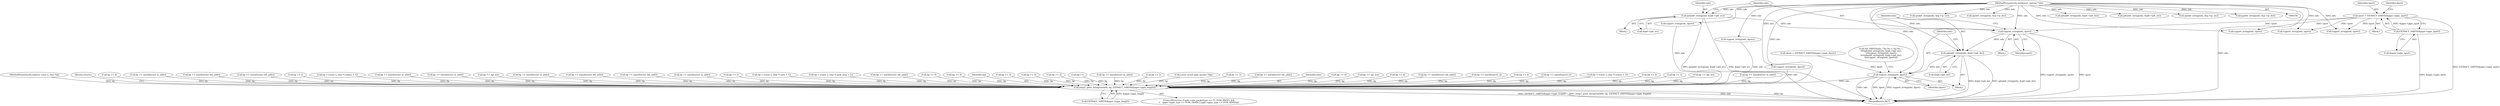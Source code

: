 digraph "0_tcpdump_4601c685e7fd19c3724d5e499c69b8d3ec49933e@pointer" {
"1000244" [label="(Call,ip6addr_string(ndo, &ip6->ip6_dst))"];
"1000240" [label="(Call,tcpport_string(ndo, sport))"];
"1000233" [label="(Call,ip6addr_string(ndo, &ip6->ip6_src))"];
"1000107" [label="(MethodParameterIn,netdissect_options *ndo)"];
"1000203" [label="(Call,sport = EXTRACT_16BITS(&pgm->pgm_sport))"];
"1000205" [label="(Call,EXTRACT_16BITS(&pgm->pgm_sport))"];
"1000250" [label="(Call,tcpport_string(ndo, dport))"];
"1001997" [label="(Call,zmtp1_print_datagram(ndo, bp, EXTRACT_16BITS(&pgm->pgm_length)))"];
"1001218" [label="(Call,bp += 4)"];
"1000203" [label="(Call,sport = EXTRACT_16BITS(&pgm->pgm_sport))"];
"1001186" [label="(Call,bp += 4)"];
"1000246" [label="(Call,&ip6->ip6_dst)"];
"1000232" [label="(Block,)"];
"1000313" [label="(Call,tcpport_string(ndo, dport))"];
"1000252" [label="(Identifier,dport)"];
"1000204" [label="(Identifier,sport)"];
"1001961" [label="(Call,bp += opt_len)"];
"1000243" [label="(Block,)"];
"1001529" [label="(Call,bp += 4)"];
"1000561" [label="(Call,bp += sizeof(struct in6_addr))"];
"1000282" [label="(Call,ipaddr_string(ndo, &ip->ip_src))"];
"1000245" [label="(Identifier,ndo)"];
"1002000" [label="(Call,EXTRACT_16BITS(&pgm->pgm_length))"];
"1000604" [label="(Call,bp += sizeof(uint32_t))"];
"1001134" [label="(Call,bp += 4)"];
"1000978" [label="(Call,bp += sizeof(uint16_t))"];
"1000699" [label="(Call,bp = (const u_char *) (rdata + 1))"];
"1001304" [label="(Call,bp += 4)"];
"1001687" [label="(Call,bp += 2)"];
"1000196" [label="(Call,ipaddr_string(ndo, &ip->ip_dst))"];
"1001979" [label="(ControlStructure,if (ndo->ndo_packettype == PT_PGM_ZMTP1 &&\n\t    (pgm->pgm_type == PGM_ODATA || pgm->pgm_type == PGM_RDATA)))"];
"1001575" [label="(Call,bp += opt_len)"];
"1000206" [label="(Call,&pgm->pgm_sport)"];
"1001377" [label="(Call,bp += sizeof(struct in_addr))"];
"1000108" [label="(MethodParameterIn,register const u_char *bp)"];
"1000111" [label="(Block,)"];
"1002005" [label="(Return,return;)"];
"1000235" [label="(Call,&ip6->ip6_src)"];
"1000244" [label="(Call,ip6addr_string(ndo, &ip6->ip6_dst))"];
"1001494" [label="(Call,bp += 4)"];
"1000251" [label="(Identifier,ndo)"];
"1001890" [label="(Call,bp += sizeof(struct in_addr))"];
"1000810" [label="(Call,bp += sizeof(struct in6_addr))"];
"1000310" [label="(Call,tcpport_string(ndo, sport))"];
"1000434" [label="(Call,bp += sizeof(struct in6_addr))"];
"1001623" [label="(Call,bp += 2)"];
"1000662" [label="(Call,bp = (const u_char *) (odata + 1))"];
"1000794" [label="(Call,bp += sizeof(struct in_addr))"];
"1000289" [label="(Call,tcpport_string(ndo, sport))"];
"1000299" [label="(Call,tcpport_string(ndo, dport))"];
"1000545" [label="(Call,bp += sizeof(struct in_addr))"];
"1001665" [label="(Call,bp += opt_len)"];
"1000418" [label="(Call,bp += sizeof(struct in_addr))"];
"1000239" [label="(Block,)"];
"1000210" [label="(Call,dport = EXTRACT_16BITS(&pgm->pgm_dport))"];
"1001416" [label="(Call,bp += sizeof(struct in6_addr))"];
"1000175" [label="(Call,ip6addr_string(ndo, &ip6->ip6_dst))"];
"1000250" [label="(Call,tcpport_string(ndo, dport))"];
"1000765" [label="(Call,bp += sizeof(struct in6_addr))"];
"1001997" [label="(Call,zmtp1_print_datagram(ndo, bp, EXTRACT_16BITS(&pgm->pgm_length)))"];
"1001763" [label="(Call,bp += sizeof(struct in_addr))"];
"1000234" [label="(Identifier,ndo)"];
"1001597" [label="(Call,bp += 2)"];
"1000211" [label="(Identifier,dport)"];
"1000881" [label="(Call,bp = (const u_char *) (ack + 1))"];
"1000169" [label="(Call,ip6addr_string(ndo, &ip6->ip6_src))"];
"1000496" [label="(Call,bp = (const u_char *) (poll_msg + 1))"];
"1001802" [label="(Call,bp += sizeof(struct in6_addr))"];
"1000264" [label="(Call,tcpport_string(ndo, dport))"];
"1000205" [label="(Call,EXTRACT_16BITS(&pgm->pgm_sport))"];
"1000190" [label="(Call,ipaddr_string(ndo, &ip->ip_src))"];
"1001459" [label="(Call,bp += 4)"];
"1000233" [label="(Call,ip6addr_string(ndo, &ip6->ip6_src))"];
"1002019" [label="(MethodReturn,RET)"];
"1000240" [label="(Call,tcpport_string(ndo, sport))"];
"1001999" [label="(Identifier,bp)"];
"1001091" [label="(Call,bp += 2)"];
"1001260" [label="(Call,bp += 4)"];
"1000242" [label="(Identifier,sport)"];
"1001152" [label="(Call,bp += 2)"];
"1000241" [label="(Identifier,ndo)"];
"1000227" [label="(Call,ND_PRINT((ndo, \"%s.%s > %s.%s: \",\n\t\t\t\tip6addr_string(ndo, &ip6->ip6_src),\n\t\t\t\ttcpport_string(ndo, sport),\n\t\t\t\tip6addr_string(ndo, &ip6->ip6_dst),\n\t\t\t\ttcpport_string(ndo, dport))))"];
"1001024" [label="(Call,bp++)"];
"1000749" [label="(Call,bp += sizeof(struct in_addr))"];
"1000293" [label="(Call,ipaddr_string(ndo, &ip->ip_dst))"];
"1001557" [label="(Call,bp += 2)"];
"1000107" [label="(MethodParameterIn,netdissect_options *ndo)"];
"1000128" [label="(Call,(const struct pgm_header *)bp)"];
"1001649" [label="(Call,bp += 2)"];
"1001929" [label="(Call,bp += sizeof(struct in6_addr))"];
"1000261" [label="(Call,tcpport_string(ndo, sport))"];
"1001998" [label="(Identifier,ndo)"];
"1000244" -> "1000243"  [label="AST: "];
"1000244" -> "1000246"  [label="CFG: "];
"1000245" -> "1000244"  [label="AST: "];
"1000246" -> "1000244"  [label="AST: "];
"1000251" -> "1000244"  [label="CFG: "];
"1000244" -> "1002019"  [label="DDG: ip6addr_string(ndo, &ip6->ip6_dst)"];
"1000244" -> "1002019"  [label="DDG: &ip6->ip6_dst"];
"1000240" -> "1000244"  [label="DDG: ndo"];
"1000107" -> "1000244"  [label="DDG: ndo"];
"1000244" -> "1000250"  [label="DDG: ndo"];
"1000240" -> "1000239"  [label="AST: "];
"1000240" -> "1000242"  [label="CFG: "];
"1000241" -> "1000240"  [label="AST: "];
"1000242" -> "1000240"  [label="AST: "];
"1000245" -> "1000240"  [label="CFG: "];
"1000240" -> "1002019"  [label="DDG: tcpport_string(ndo, sport)"];
"1000240" -> "1002019"  [label="DDG: sport"];
"1000233" -> "1000240"  [label="DDG: ndo"];
"1000107" -> "1000240"  [label="DDG: ndo"];
"1000203" -> "1000240"  [label="DDG: sport"];
"1000233" -> "1000232"  [label="AST: "];
"1000233" -> "1000235"  [label="CFG: "];
"1000234" -> "1000233"  [label="AST: "];
"1000235" -> "1000233"  [label="AST: "];
"1000241" -> "1000233"  [label="CFG: "];
"1000233" -> "1002019"  [label="DDG: ip6addr_string(ndo, &ip6->ip6_src)"];
"1000233" -> "1002019"  [label="DDG: &ip6->ip6_src"];
"1000107" -> "1000233"  [label="DDG: ndo"];
"1000107" -> "1000106"  [label="AST: "];
"1000107" -> "1002019"  [label="DDG: ndo"];
"1000107" -> "1000169"  [label="DDG: ndo"];
"1000107" -> "1000175"  [label="DDG: ndo"];
"1000107" -> "1000190"  [label="DDG: ndo"];
"1000107" -> "1000196"  [label="DDG: ndo"];
"1000107" -> "1000250"  [label="DDG: ndo"];
"1000107" -> "1000261"  [label="DDG: ndo"];
"1000107" -> "1000264"  [label="DDG: ndo"];
"1000107" -> "1000282"  [label="DDG: ndo"];
"1000107" -> "1000289"  [label="DDG: ndo"];
"1000107" -> "1000293"  [label="DDG: ndo"];
"1000107" -> "1000299"  [label="DDG: ndo"];
"1000107" -> "1000310"  [label="DDG: ndo"];
"1000107" -> "1000313"  [label="DDG: ndo"];
"1000107" -> "1001997"  [label="DDG: ndo"];
"1000203" -> "1000111"  [label="AST: "];
"1000203" -> "1000205"  [label="CFG: "];
"1000204" -> "1000203"  [label="AST: "];
"1000205" -> "1000203"  [label="AST: "];
"1000211" -> "1000203"  [label="CFG: "];
"1000203" -> "1002019"  [label="DDG: EXTRACT_16BITS(&pgm->pgm_sport)"];
"1000205" -> "1000203"  [label="DDG: &pgm->pgm_sport"];
"1000203" -> "1000261"  [label="DDG: sport"];
"1000203" -> "1000289"  [label="DDG: sport"];
"1000203" -> "1000310"  [label="DDG: sport"];
"1000205" -> "1000206"  [label="CFG: "];
"1000206" -> "1000205"  [label="AST: "];
"1000205" -> "1002019"  [label="DDG: &pgm->pgm_sport"];
"1000250" -> "1000243"  [label="AST: "];
"1000250" -> "1000252"  [label="CFG: "];
"1000251" -> "1000250"  [label="AST: "];
"1000252" -> "1000250"  [label="AST: "];
"1000227" -> "1000250"  [label="CFG: "];
"1000250" -> "1002019"  [label="DDG: ndo"];
"1000250" -> "1002019"  [label="DDG: dport"];
"1000250" -> "1002019"  [label="DDG: tcpport_string(ndo, dport)"];
"1000210" -> "1000250"  [label="DDG: dport"];
"1000250" -> "1001997"  [label="DDG: ndo"];
"1001997" -> "1001979"  [label="AST: "];
"1001997" -> "1002000"  [label="CFG: "];
"1001998" -> "1001997"  [label="AST: "];
"1001999" -> "1001997"  [label="AST: "];
"1002000" -> "1001997"  [label="AST: "];
"1002005" -> "1001997"  [label="CFG: "];
"1001997" -> "1002019"  [label="DDG: ndo"];
"1001997" -> "1002019"  [label="DDG: bp"];
"1001997" -> "1002019"  [label="DDG: EXTRACT_16BITS(&pgm->pgm_length)"];
"1001997" -> "1002019"  [label="DDG: zmtp1_print_datagram(ndo, bp, EXTRACT_16BITS(&pgm->pgm_length))"];
"1000264" -> "1001997"  [label="DDG: ndo"];
"1000299" -> "1001997"  [label="DDG: ndo"];
"1000313" -> "1001997"  [label="DDG: ndo"];
"1001557" -> "1001997"  [label="DDG: bp"];
"1001529" -> "1001997"  [label="DDG: bp"];
"1001929" -> "1001997"  [label="DDG: bp"];
"1001763" -> "1001997"  [label="DDG: bp"];
"1001665" -> "1001997"  [label="DDG: bp"];
"1001802" -> "1001997"  [label="DDG: bp"];
"1001218" -> "1001997"  [label="DDG: bp"];
"1000604" -> "1001997"  [label="DDG: bp"];
"1001304" -> "1001997"  [label="DDG: bp"];
"1000418" -> "1001997"  [label="DDG: bp"];
"1001024" -> "1001997"  [label="DDG: bp"];
"1001186" -> "1001997"  [label="DDG: bp"];
"1000128" -> "1001997"  [label="DDG: bp"];
"1000699" -> "1001997"  [label="DDG: bp"];
"1001961" -> "1001997"  [label="DDG: bp"];
"1001459" -> "1001997"  [label="DDG: bp"];
"1000662" -> "1001997"  [label="DDG: bp"];
"1000561" -> "1001997"  [label="DDG: bp"];
"1001687" -> "1001997"  [label="DDG: bp"];
"1001134" -> "1001997"  [label="DDG: bp"];
"1001416" -> "1001997"  [label="DDG: bp"];
"1000978" -> "1001997"  [label="DDG: bp"];
"1001494" -> "1001997"  [label="DDG: bp"];
"1001649" -> "1001997"  [label="DDG: bp"];
"1000545" -> "1001997"  [label="DDG: bp"];
"1001597" -> "1001997"  [label="DDG: bp"];
"1000749" -> "1001997"  [label="DDG: bp"];
"1000794" -> "1001997"  [label="DDG: bp"];
"1001575" -> "1001997"  [label="DDG: bp"];
"1001623" -> "1001997"  [label="DDG: bp"];
"1000496" -> "1001997"  [label="DDG: bp"];
"1001890" -> "1001997"  [label="DDG: bp"];
"1000765" -> "1001997"  [label="DDG: bp"];
"1000881" -> "1001997"  [label="DDG: bp"];
"1001152" -> "1001997"  [label="DDG: bp"];
"1000810" -> "1001997"  [label="DDG: bp"];
"1001091" -> "1001997"  [label="DDG: bp"];
"1000434" -> "1001997"  [label="DDG: bp"];
"1001377" -> "1001997"  [label="DDG: bp"];
"1001260" -> "1001997"  [label="DDG: bp"];
"1000108" -> "1001997"  [label="DDG: bp"];
"1002000" -> "1001997"  [label="DDG: &pgm->pgm_length"];
}
